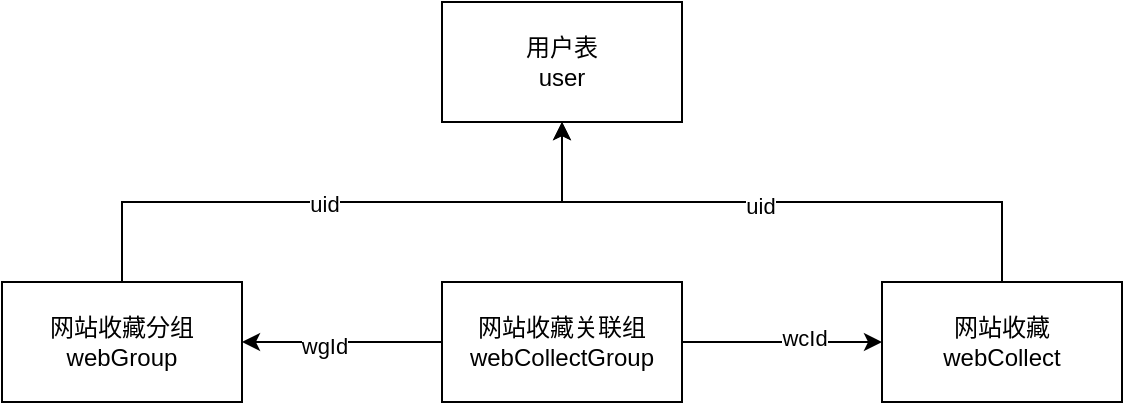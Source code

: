 <mxfile version="22.1.11" type="github">
  <diagram name="Page-1" id="e7e014a7-5840-1c2e-5031-d8a46d1fe8dd">
    <mxGraphModel dx="1032" dy="1377" grid="1" gridSize="10" guides="1" tooltips="1" connect="1" arrows="1" fold="1" page="1" pageScale="1" pageWidth="1169" pageHeight="826" background="none" math="0" shadow="0">
      <root>
        <mxCell id="0" />
        <mxCell id="1" parent="0" />
        <mxCell id="PqaX6BdixIU43DIzbj3k-41" value="用户表&lt;br&gt;user" style="rounded=0;whiteSpace=wrap;html=1;" vertex="1" parent="1">
          <mxGeometry x="460" y="-700" width="120" height="60" as="geometry" />
        </mxCell>
        <mxCell id="PqaX6BdixIU43DIzbj3k-46" style="edgeStyle=orthogonalEdgeStyle;rounded=0;orthogonalLoop=1;jettySize=auto;html=1;exitX=0.5;exitY=0;exitDx=0;exitDy=0;entryX=0.5;entryY=1;entryDx=0;entryDy=0;" edge="1" parent="1" source="PqaX6BdixIU43DIzbj3k-42" target="PqaX6BdixIU43DIzbj3k-41">
          <mxGeometry relative="1" as="geometry" />
        </mxCell>
        <mxCell id="PqaX6BdixIU43DIzbj3k-49" value="uid" style="edgeLabel;html=1;align=center;verticalAlign=middle;resizable=0;points=[];" vertex="1" connectable="0" parent="PqaX6BdixIU43DIzbj3k-46">
          <mxGeometry x="-0.064" y="-1" relative="1" as="geometry">
            <mxPoint as="offset" />
          </mxGeometry>
        </mxCell>
        <mxCell id="PqaX6BdixIU43DIzbj3k-42" value="网站收藏分组&lt;br&gt;webGroup" style="rounded=0;whiteSpace=wrap;html=1;" vertex="1" parent="1">
          <mxGeometry x="240" y="-560" width="120" height="60" as="geometry" />
        </mxCell>
        <mxCell id="PqaX6BdixIU43DIzbj3k-45" style="edgeStyle=orthogonalEdgeStyle;rounded=0;orthogonalLoop=1;jettySize=auto;html=1;exitX=0.5;exitY=0;exitDx=0;exitDy=0;entryX=0.5;entryY=1;entryDx=0;entryDy=0;" edge="1" parent="1" source="PqaX6BdixIU43DIzbj3k-43" target="PqaX6BdixIU43DIzbj3k-41">
          <mxGeometry relative="1" as="geometry" />
        </mxCell>
        <mxCell id="PqaX6BdixIU43DIzbj3k-48" value="uid" style="edgeLabel;html=1;align=center;verticalAlign=middle;resizable=0;points=[];" vertex="1" connectable="0" parent="PqaX6BdixIU43DIzbj3k-45">
          <mxGeometry x="0.074" y="2" relative="1" as="geometry">
            <mxPoint as="offset" />
          </mxGeometry>
        </mxCell>
        <mxCell id="PqaX6BdixIU43DIzbj3k-43" value="网站收藏&lt;br&gt;webCollect" style="rounded=0;whiteSpace=wrap;html=1;" vertex="1" parent="1">
          <mxGeometry x="680" y="-560" width="120" height="60" as="geometry" />
        </mxCell>
        <mxCell id="PqaX6BdixIU43DIzbj3k-53" style="edgeStyle=orthogonalEdgeStyle;rounded=0;orthogonalLoop=1;jettySize=auto;html=1;exitX=0;exitY=0.5;exitDx=0;exitDy=0;" edge="1" parent="1" source="PqaX6BdixIU43DIzbj3k-50" target="PqaX6BdixIU43DIzbj3k-42">
          <mxGeometry relative="1" as="geometry" />
        </mxCell>
        <mxCell id="PqaX6BdixIU43DIzbj3k-55" value="wgId" style="edgeLabel;html=1;align=center;verticalAlign=middle;resizable=0;points=[];" vertex="1" connectable="0" parent="PqaX6BdixIU43DIzbj3k-53">
          <mxGeometry x="0.176" y="2" relative="1" as="geometry">
            <mxPoint as="offset" />
          </mxGeometry>
        </mxCell>
        <mxCell id="PqaX6BdixIU43DIzbj3k-54" style="edgeStyle=orthogonalEdgeStyle;rounded=0;orthogonalLoop=1;jettySize=auto;html=1;exitX=1;exitY=0.5;exitDx=0;exitDy=0;entryX=0;entryY=0.5;entryDx=0;entryDy=0;" edge="1" parent="1" source="PqaX6BdixIU43DIzbj3k-50" target="PqaX6BdixIU43DIzbj3k-43">
          <mxGeometry relative="1" as="geometry" />
        </mxCell>
        <mxCell id="PqaX6BdixIU43DIzbj3k-56" value="wcId" style="edgeLabel;html=1;align=center;verticalAlign=middle;resizable=0;points=[];" vertex="1" connectable="0" parent="PqaX6BdixIU43DIzbj3k-54">
          <mxGeometry x="0.224" y="2" relative="1" as="geometry">
            <mxPoint as="offset" />
          </mxGeometry>
        </mxCell>
        <mxCell id="PqaX6BdixIU43DIzbj3k-50" value="网站收藏关联组&lt;br&gt;webCollectGroup" style="rounded=0;whiteSpace=wrap;html=1;" vertex="1" parent="1">
          <mxGeometry x="460" y="-560" width="120" height="60" as="geometry" />
        </mxCell>
      </root>
    </mxGraphModel>
  </diagram>
</mxfile>
